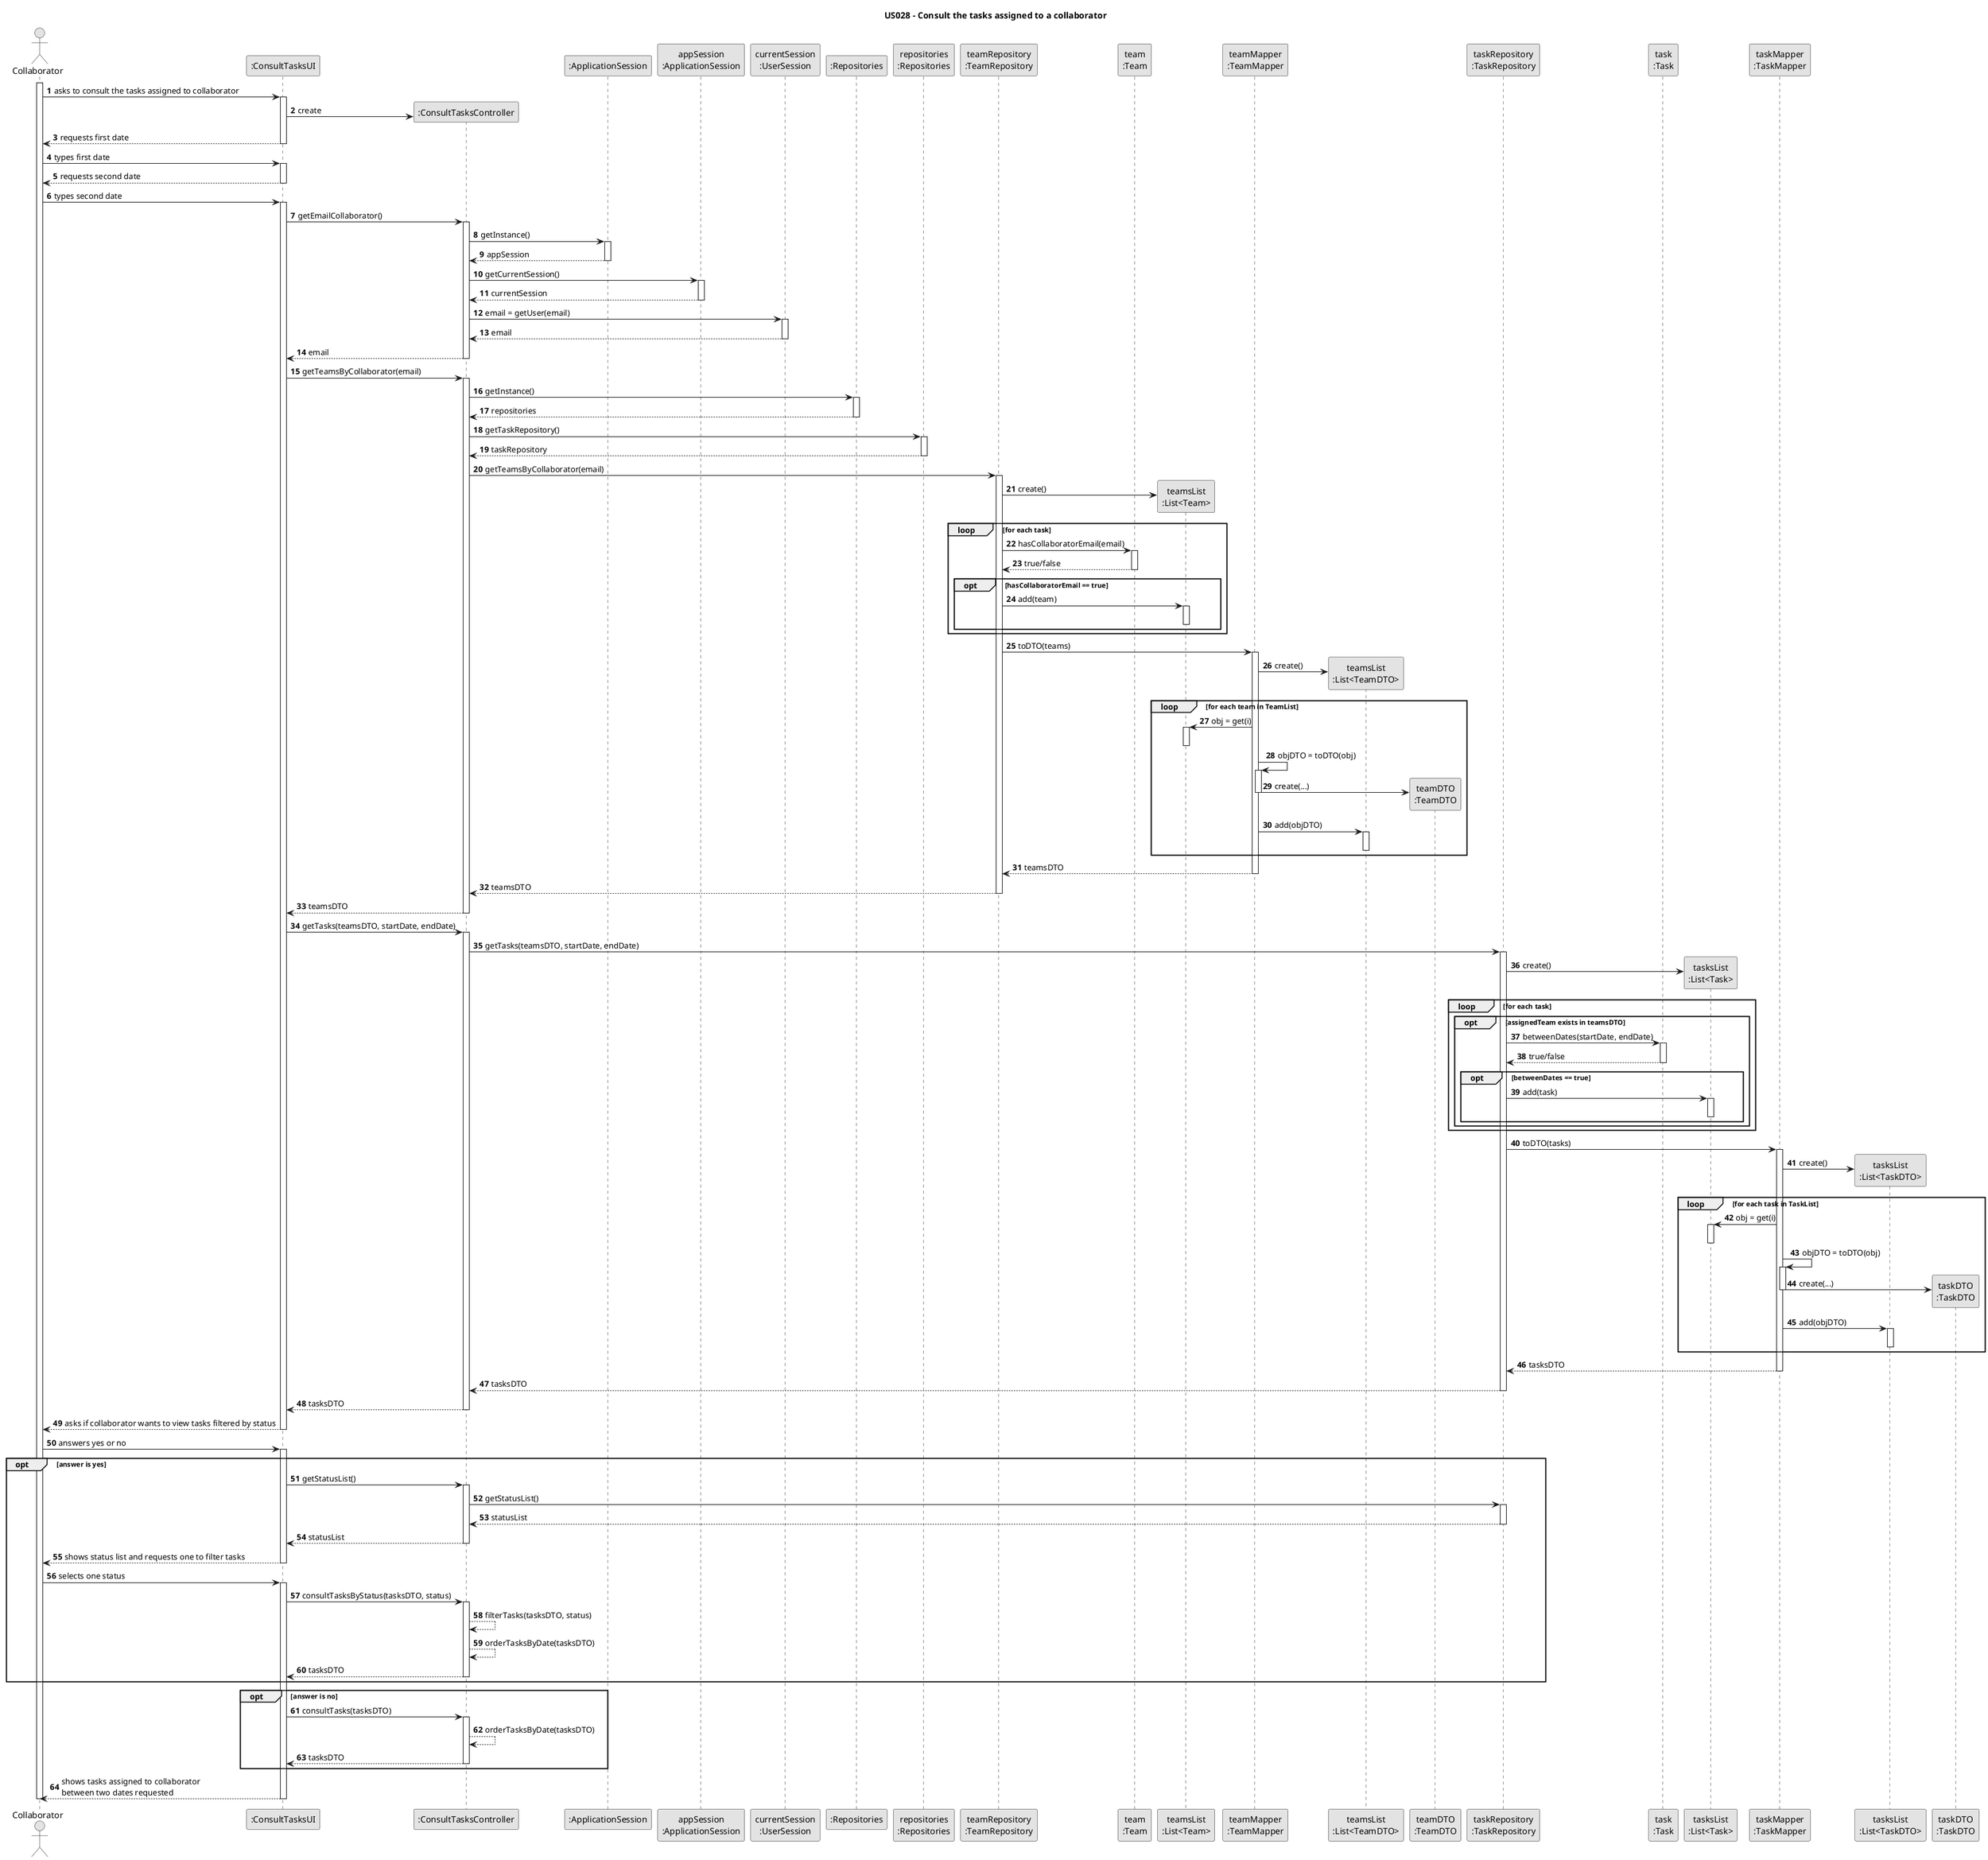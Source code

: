 @startuml
skinparam monochrome true
skinparam packageStyle rectangle
skinparam shadowing false

title US028 - Consult the tasks assigned to a collaborator

autonumber

actor "Collaborator" as Employee
participant ":ConsultTasksUI" as UI
participant ":ConsultTasksController" as CTRL
participant ":ApplicationSession" as _APP
participant "appSession\n:ApplicationSession" as APP
participant "currentSession\n:UserSession" as SESSION
participant ":Repositories" as RepositorySingleton
participant "repositories\n:Repositories" as PLAT
participant "teamRepository\n:TeamRepository" as TeamRepository
participant "team\n:Team" as Team
participant "teamsList\n:List<Team>" as TeamsList
participant "teamMapper\n:TeamMapper" as TeamMapper
participant "teamsList\n:List<TeamDTO>" as TeamsListDTO
participant "teamDTO\n:TeamDTO" as TeamDTO
participant "taskRepository\n:TaskRepository" as TaskRepository
participant "task\n:Task" as Task
participant "tasksList\n:List<Task>" as TasksList
participant "taskMapper\n:TaskMapper" as TaskMapper
participant "tasksList\n:List<TaskDTO>" as TasksListDTO
participant "taskDTO\n:TaskDTO" as TaskDTO

activate Employee

    Employee -> UI : asks to consult the tasks assigned to collaborator
    activate UI

    UI -> CTRL** : create

    UI --> Employee : requests first date
    deactivate UI

    Employee -> UI : types first date
    activate UI

    UI --> Employee : requests second date
    deactivate UI

    Employee -> UI : types second date
    activate UI

    UI -> CTRL : getEmailCollaborator()
    activate CTRL

    CTRL -> _APP : getInstance()
    activate _APP

    _APP --> CTRL : appSession
    deactivate _APP

    CTRL -> APP : getCurrentSession()
    activate APP

    APP --> CTRL : currentSession
    deactivate APP

    CTRL -> SESSION : email = getUser(email)
    activate SESSION

    SESSION --> CTRL : email
    deactivate SESSION

    CTRL --> UI : email
    deactivate CTRL

    UI -> CTRL : getTeamsByCollaborator(email)
    activate CTRL

        CTRL -> RepositorySingleton : getInstance()
        activate RepositorySingleton

        RepositorySingleton --> CTRL: repositories
        deactivate RepositorySingleton

        CTRL -> PLAT : getTaskRepository()
        activate PLAT

        PLAT --> CTRL: taskRepository
        deactivate PLAT

        CTRL -> TeamRepository : getTeamsByCollaborator(email)
            activate TeamRepository

            TeamRepository -> TeamsList ** : create()
            loop for each task
            TeamRepository -> Team : hasCollaboratorEmail(email)
            activate Team

            Team --> TeamRepository : true/false
            deactivate Team

            opt hasCollaboratorEmail == true
                TeamRepository -> TeamsList : add(team)
                activate TeamsList
                deactivate TeamsList
            end opt

            end loop
        TeamRepository -> TeamMapper : toDTO(teams)
            activate TeamMapper

            TeamMapper -> TeamsListDTO ** : create()
            loop for each team in TeamList
            TeamMapper -> TeamsList : obj = get(i)
            activate TeamsList
            deactivate TeamsList

            TeamMapper -> TeamMapper : objDTO = toDTO(obj)
            activate TeamMapper

            TeamMapper -> TeamDTO ** : create(...)
            deactivate TeamMapper

            TeamMapper -> TeamsListDTO : add(objDTO)
            activate TeamsListDTO
            deactivate TeamsListDTO

            end loop

            TeamMapper --> TeamRepository : teamsDTO
            deactivate TeamMapper

            TeamRepository --> CTRL : teamsDTO
            deactivate TeamRepository

        CTRL --> UI : teamsDTO
        deactivate CTRL

        UI -> CTRL : getTasks(teamsDTO, startDate, endDate)
            activate CTRL

        CTRL -> TaskRepository : getTasks(teamsDTO, startDate, endDate)
            activate TaskRepository

            TaskRepository -> TasksList ** : create()
            loop for each task
                opt assignedTeam exists in teamsDTO
                    TaskRepository -> Task : betweenDates(startDate, endDate)
                    activate Task

                    Task --> TaskRepository : true/false
                    deactivate Task

                    opt betweenDates == true
                        TaskRepository -> TasksList : add(task)
                        activate TasksList
                        deactivate TasksList
                    end opt

                end opt

            end loop

        TaskRepository -> TaskMapper : toDTO(tasks)
        activate TaskMapper

        TaskMapper -> TasksListDTO ** : create()
        loop for each task in TaskList
        TaskMapper -> TasksList : obj = get(i)
        activate TasksList
        deactivate TasksList

        TaskMapper -> TaskMapper : objDTO = toDTO(obj)
        activate TaskMapper

        TaskMapper -> TaskDTO ** : create(...)
        deactivate TaskMapper

        TaskMapper -> TasksListDTO : add(objDTO)
        activate TasksListDTO
        deactivate TasksListDTO

        end loop

        TaskMapper --> TaskRepository : tasksDTO
        deactivate TaskMapper

        TaskRepository --> CTRL : tasksDTO
        deactivate TaskRepository

    CTRL --> UI : tasksDTO
    deactivate CTRL

    UI --> Employee : asks if collaborator wants to view tasks filtered by status
    deactivate UI

    Employee -> UI : answers yes or no
    activate UI

    opt answer is yes
        UI -> CTRL : getStatusList()
        activate CTRL

        CTRL -> TaskRepository : getStatusList()
        activate TaskRepository

        TaskRepository --> CTRL : statusList
        deactivate TaskRepository

        CTRL --> UI : statusList
        deactivate CTRL

        UI --> Employee : shows status list and requests one to filter tasks
        deactivate UI

        Employee -> UI : selects one status
        activate UI

        UI -> CTRL : consultTasksByStatus(tasksDTO, status)
        activate CTRL

        CTRL --> CTRL : filterTasks(tasksDTO, status)
        CTRL --> CTRL : orderTasksByDate(tasksDTO)

        CTRL --> UI : tasksDTO
        deactivate CTRL
    end opt

    opt answer is no
        UI -> CTRL : consultTasks(tasksDTO)
        activate CTRL

        CTRL --> CTRL : orderTasksByDate(tasksDTO)

        CTRL --> UI : tasksDTO
        deactivate CTRL
    end opt

    UI --> Employee : shows tasks assigned to collaborator \nbetween two dates requested
    deactivate UI

deactivate Employee
@enduml